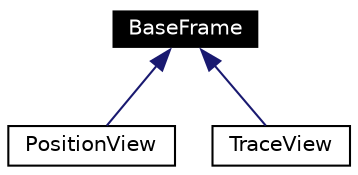 digraph G
{
  edge [fontname="Helvetica",fontsize=10,labelfontname="Helvetica",labelfontsize=10];
  node [fontname="Helvetica",fontsize=10,shape=record];
  Node1 [label="BaseFrame",height=0.2,width=0.4,color="white", fillcolor="black", style="filled" fontcolor="white"];
  Node1 -> Node2 [dir=back,color="midnightblue",fontsize=10,style="solid",fontname="Helvetica"];
  Node2 [label="PositionView",height=0.2,width=0.4,color="black", fillcolor="white", style="filled",URL="$classPositionView.html"];
  Node1 -> Node3 [dir=back,color="midnightblue",fontsize=10,style="solid",fontname="Helvetica"];
  Node3 [label="TraceView",height=0.2,width=0.4,color="black", fillcolor="white", style="filled",URL="$classTraceView.html"];
}
